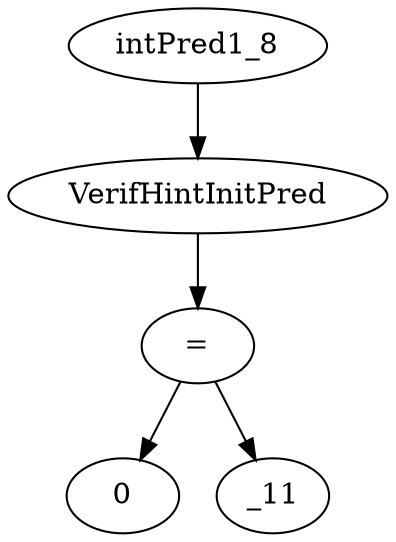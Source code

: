 digraph dag {
0 [label="intPred1_8"];
1 [label="VerifHintInitPred"];
2 [label="="];
3 [label="0"];
4 [label="_11"];
"0" -> "1"[label=""]
"1" -> "2"[label=""]
"2" -> "4"[label=""]
"2" -> "3"[label=""]
}
